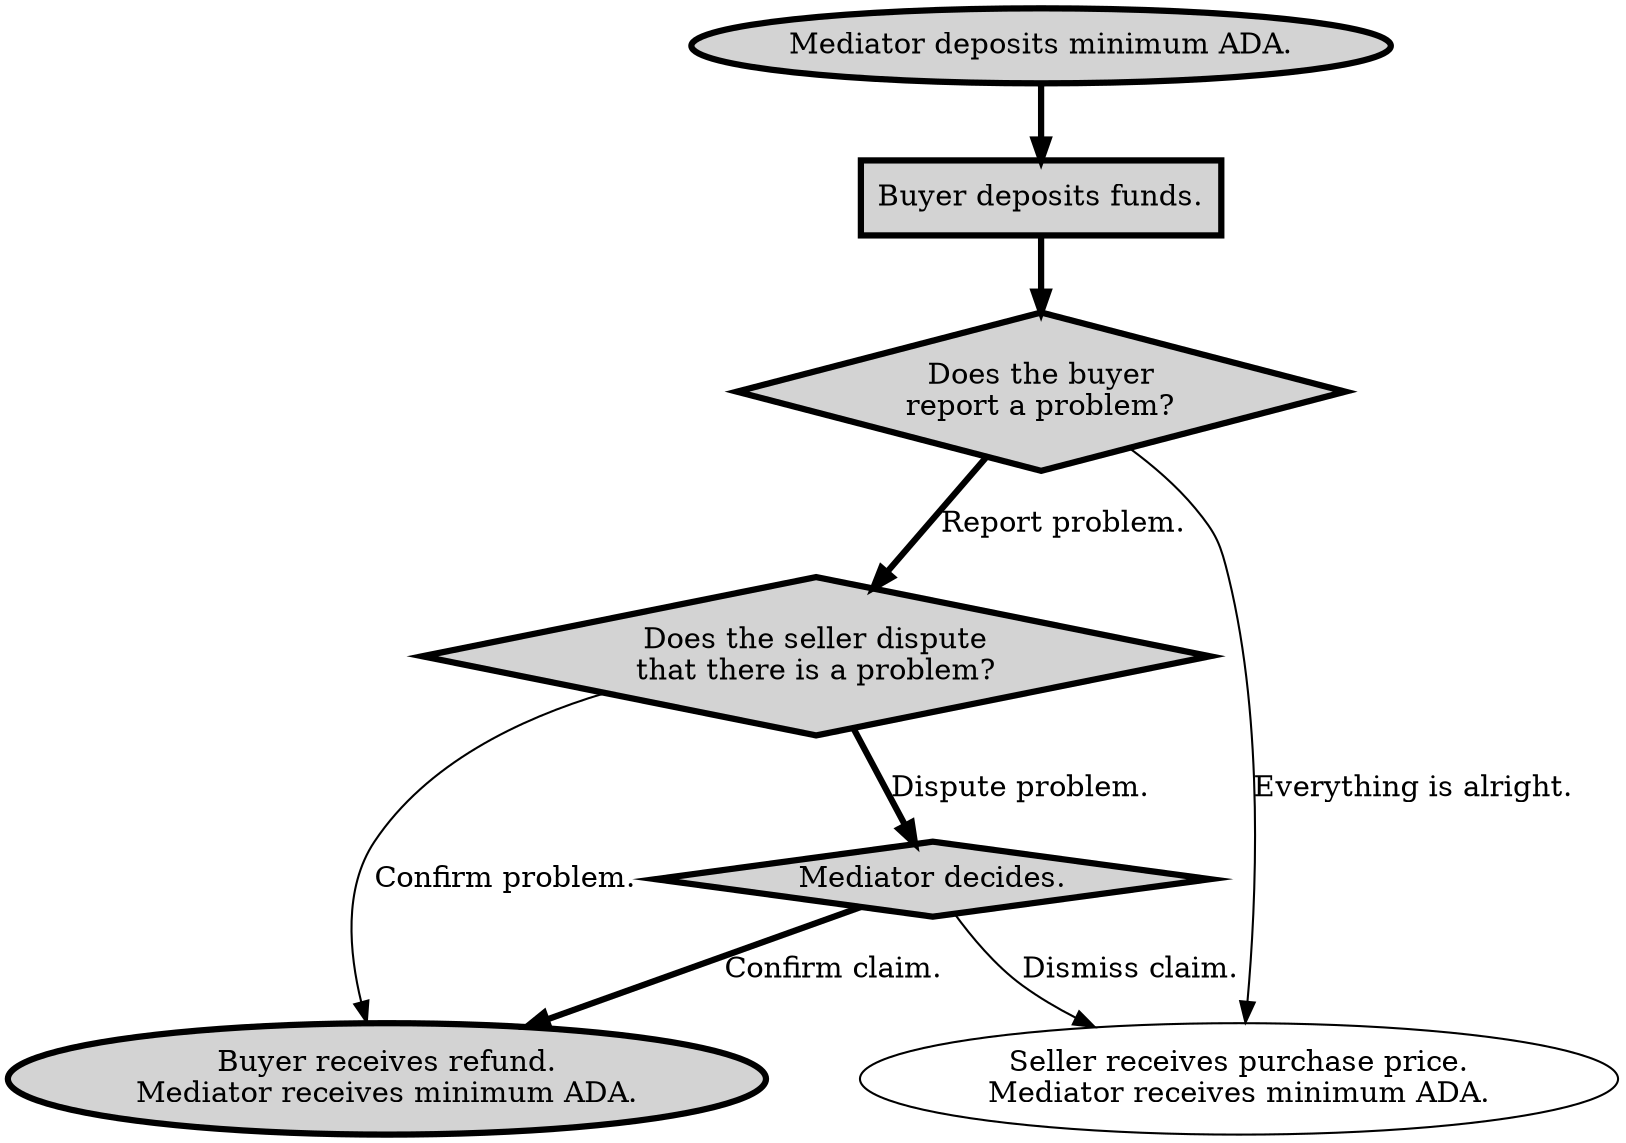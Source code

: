 digraph escrow {

minAda [shape=oval, label="Mediator deposits minimum ADA.", penwidth=3, style=filled, fillcolor=lightgray]

deposit [shape=rectangle, label="Buyer deposits funds.", penwidth=3, style=filled, fillcolor=lightgray]

problem [shape=diamond, label="Does the buyer\nreport a problem?", penwidth=3, style=filled, fillcolor=lightgray]

dispute [shape=diamond, label="Does the seller dispute\nthat there is a problem?", penwidth=3, style=filled, fillcolor=lightgray]

mediate [shape=diamond, label="Mediator decides.", penwidth=3, style=filled, fillcolor=lightgray]

sale [shape=oval, label="Seller receives purchase price.\nMediator receives minimum ADA."]

refund [shape=oval, label="Buyer receives refund.\nMediator receives minimum ADA.", penwidth=3, style=filled, fillcolor=lightgray]

minAda -> deposit [penwidth=3]

deposit -> problem [penwidth=3]

problem -> sale [label="Everything is alright."]

problem -> dispute [label="Report problem.", penwidth=3]

dispute -> refund [label="Confirm problem."]

dispute -> mediate [label="Dispute problem.", penwidth=3]

mediate -> sale [label="Dismiss claim."]

mediate -> refund [label="Confirm claim.", penwidth=3]

}
